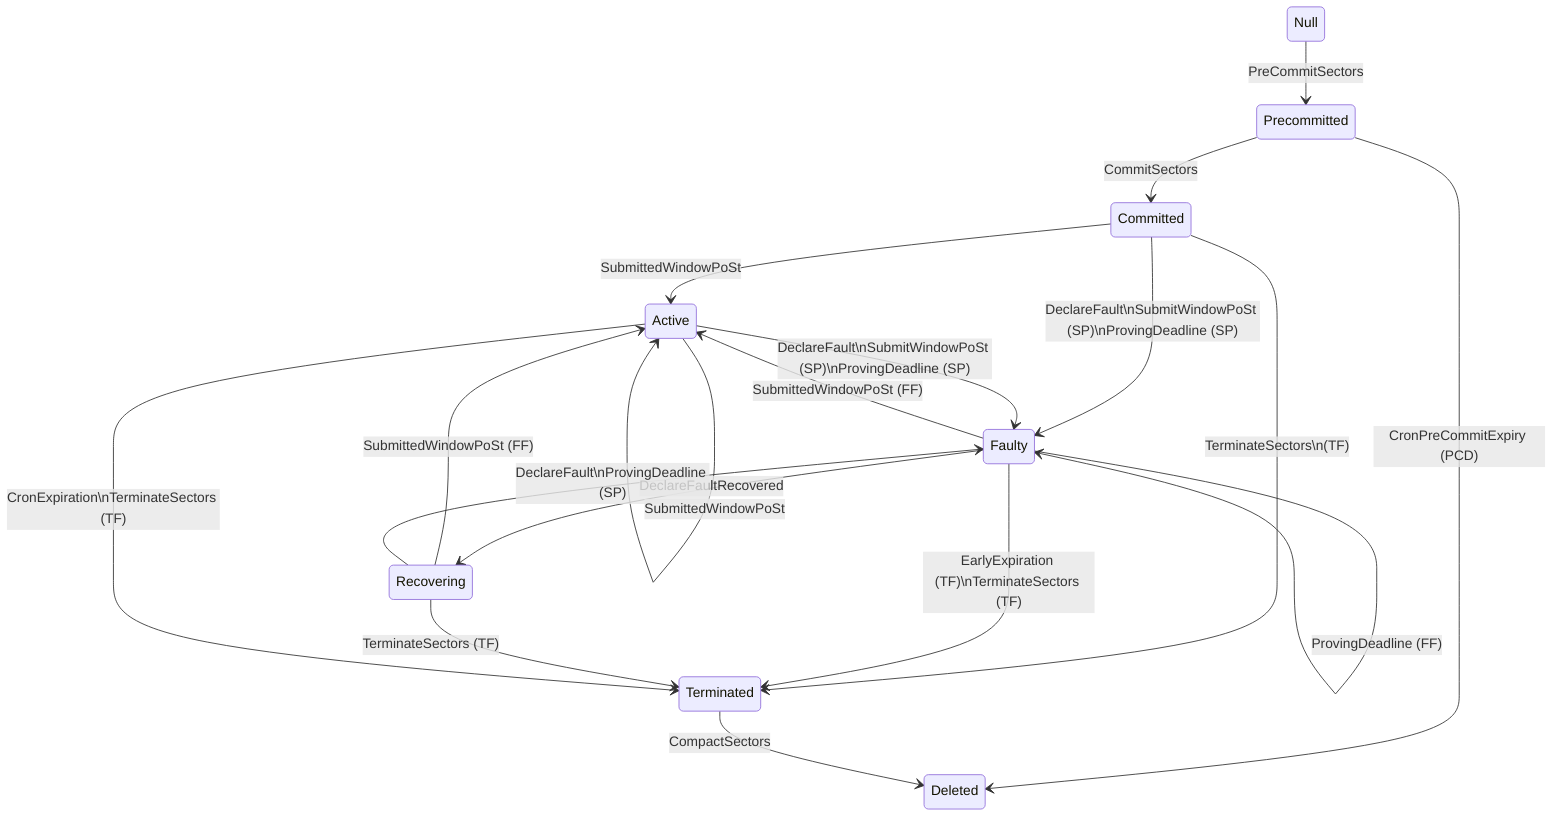 stateDiagram

    Null --> Precommitted: PreCommitSectors
    Precommitted --> Committed: CommitSectors
    Precommitted --> Deleted: CronPreCommitExpiry (PCD)
    Committed --> Active: SubmittedWindowPoSt
    Committed --> Faulty: DeclareFault\nSubmitWindowPoSt (SP)\nProvingDeadline (SP)
    Committed --> Terminated: TerminateSectors\n(TF)
    Faulty --> Active: SubmittedWindowPoSt (FF)
    Faulty --> Faulty: ProvingDeadline (FF)
    Faulty --> Recovering: DeclareFaultRecovered
    Faulty --> Terminated: EarlyExpiration (TF)\nTerminateSectors (TF)
    Recovering --> Active: SubmittedWindowPoSt (FF)
    Recovering --> Faulty: DeclareFault\nProvingDeadline (SP)
    Recovering --> Terminated: TerminateSectors (TF)
    Active --> Active: SubmittedWindowPoSt
    Active --> Faulty: DeclareFault\nSubmitWindowPoSt (SP)\nProvingDeadline (SP)
    Active --> Terminated: CronExpiration\nTerminateSectors (TF)
    Terminated --> Deleted: CompactSectors